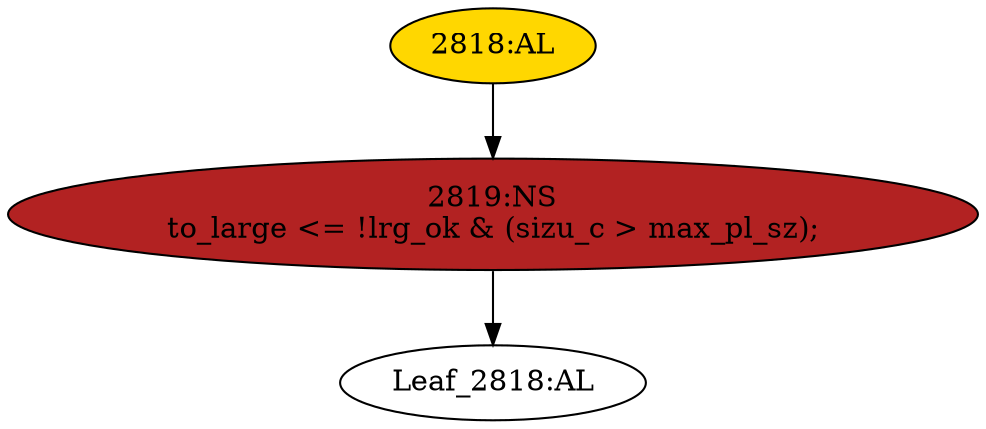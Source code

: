 strict digraph "" {
	node [label="\N"];
	"2819:NS"	 [ast="<pyverilog.vparser.ast.NonblockingSubstitution object at 0x7f13b555fd50>",
		fillcolor=firebrick,
		label="2819:NS
to_large <= !lrg_ok & (sizu_c > max_pl_sz);",
		statements="[<pyverilog.vparser.ast.NonblockingSubstitution object at 0x7f13b555fd50>]",
		style=filled,
		typ=NonblockingSubstitution];
	"Leaf_2818:AL"	 [def_var="['to_large']",
		label="Leaf_2818:AL"];
	"2819:NS" -> "Leaf_2818:AL"	 [cond="[]",
		lineno=None];
	"2818:AL"	 [ast="<pyverilog.vparser.ast.Always object at 0x7f13b555ffd0>",
		clk_sens=True,
		fillcolor=gold,
		label="2818:AL",
		sens="['clk']",
		statements="[]",
		style=filled,
		typ=Always,
		use_var="['lrg_ok', 'max_pl_sz', 'sizu_c']"];
	"2818:AL" -> "2819:NS"	 [cond="[]",
		lineno=None];
}
